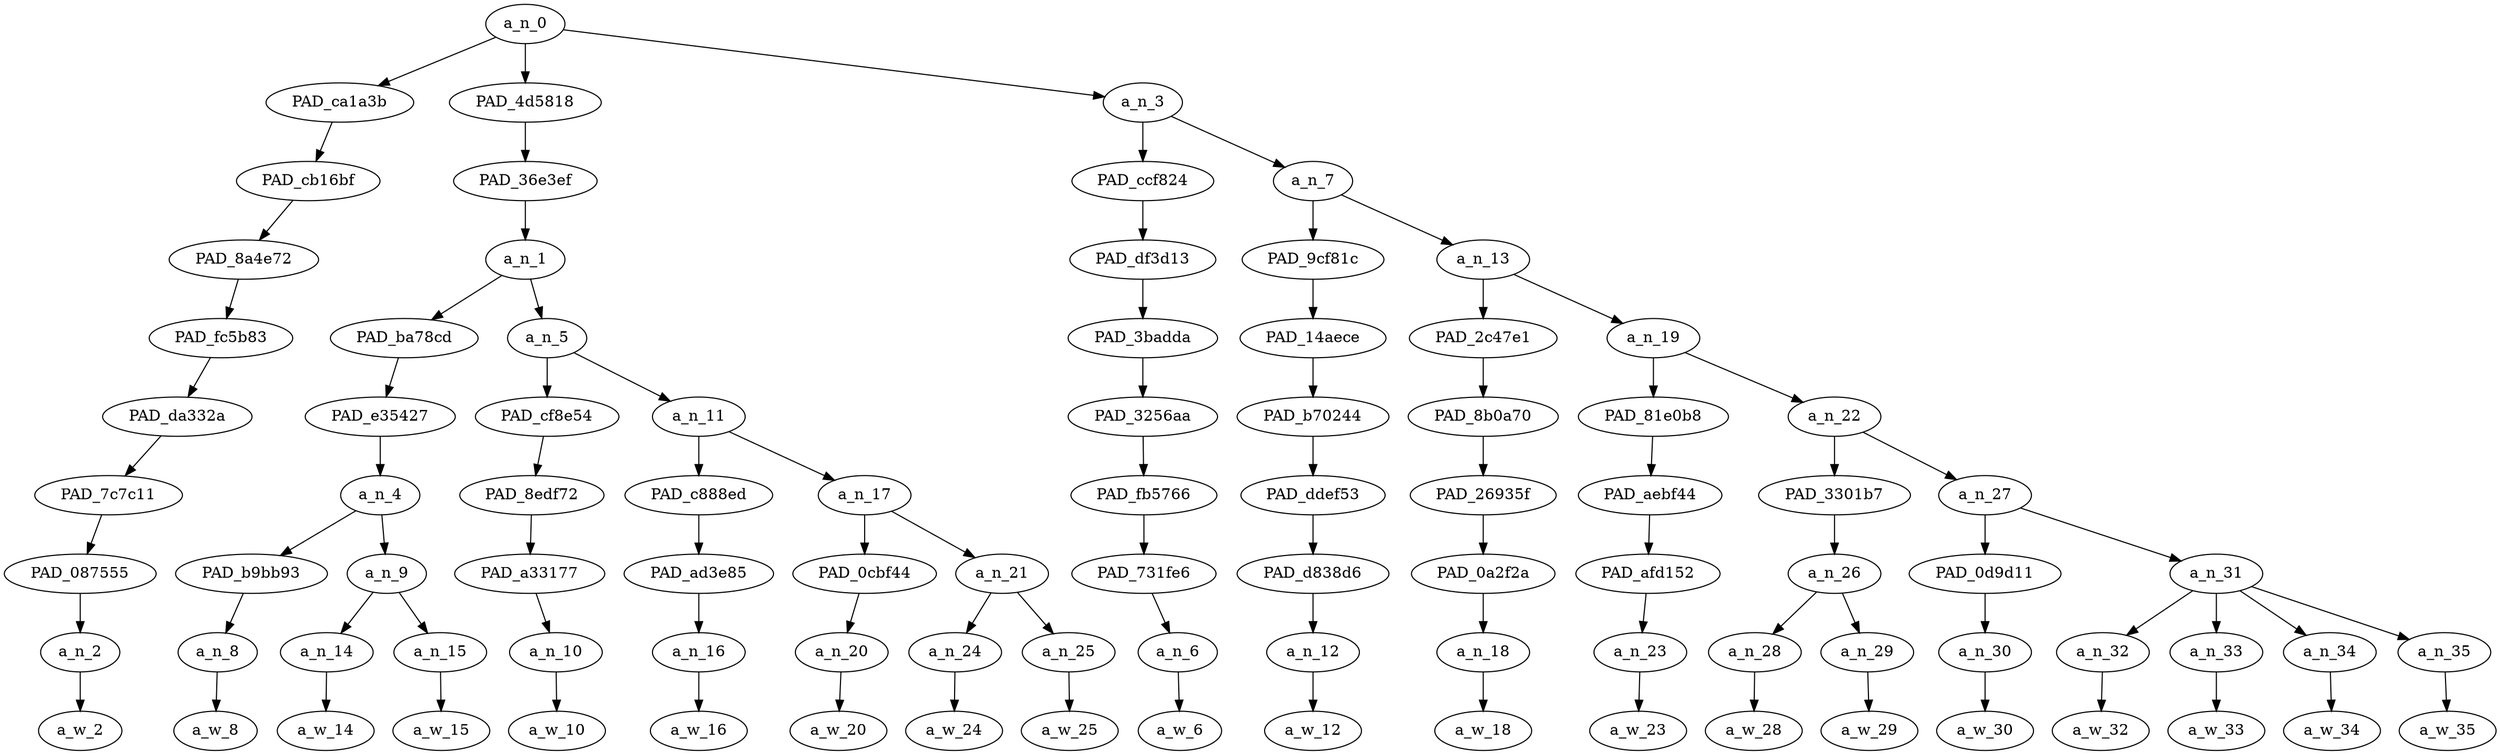 strict digraph "" {
	a_n_0	[div_dir=1,
		index=0,
		level=9,
		pos="6.924479166666667,9!",
		text_span="[0, 1, 2, 3, 4, 5, 6, 7, 8, 9, 10, 11, 12, 13, 14, 15, 16, 17, 18, 19]",
		value=1.00000001];
	PAD_ca1a3b	[div_dir=1,
		index=1,
		level=8,
		pos="8.0,8!",
		text_span="[8]",
		value=0.02420650];
	a_n_0 -> PAD_ca1a3b;
	PAD_4d5818	[div_dir=1,
		index=0,
		level=8,
		pos="2.34375,8!",
		text_span="[0, 1, 2, 3, 4, 5, 6, 7]",
		value=0.54972545];
	a_n_0 -> PAD_4d5818;
	a_n_3	[div_dir=1,
		index=2,
		level=8,
		pos="10.4296875,8!",
		text_span="[9, 10, 11, 12, 13, 14, 15, 16, 17, 18, 19]",
		value=0.42518998];
	a_n_0 -> a_n_3;
	PAD_cb16bf	[div_dir=1,
		index=1,
		level=7,
		pos="8.0,7!",
		text_span="[8]",
		value=0.02420650];
	PAD_ca1a3b -> PAD_cb16bf;
	PAD_8a4e72	[div_dir=1,
		index=1,
		level=6,
		pos="8.0,6!",
		text_span="[8]",
		value=0.02420650];
	PAD_cb16bf -> PAD_8a4e72;
	PAD_fc5b83	[div_dir=1,
		index=2,
		level=5,
		pos="8.0,5!",
		text_span="[8]",
		value=0.02420650];
	PAD_8a4e72 -> PAD_fc5b83;
	PAD_da332a	[div_dir=1,
		index=3,
		level=4,
		pos="8.0,4!",
		text_span="[8]",
		value=0.02420650];
	PAD_fc5b83 -> PAD_da332a;
	PAD_7c7c11	[div_dir=1,
		index=4,
		level=3,
		pos="8.0,3!",
		text_span="[8]",
		value=0.02420650];
	PAD_da332a -> PAD_7c7c11;
	PAD_087555	[div_dir=1,
		index=6,
		level=2,
		pos="8.0,2!",
		text_span="[8]",
		value=0.02420650];
	PAD_7c7c11 -> PAD_087555;
	a_n_2	[div_dir=1,
		index=8,
		level=1,
		pos="8.0,1!",
		text_span="[8]",
		value=0.02420650];
	PAD_087555 -> a_n_2;
	a_w_2	[div_dir=0,
		index=8,
		level=0,
		pos="8,0!",
		text_span="[8]",
		value=but];
	a_n_2 -> a_w_2;
	PAD_36e3ef	[div_dir=1,
		index=0,
		level=7,
		pos="2.34375,7!",
		text_span="[0, 1, 2, 3, 4, 5, 6, 7]",
		value=0.54972545];
	PAD_4d5818 -> PAD_36e3ef;
	a_n_1	[div_dir=1,
		index=0,
		level=6,
		pos="2.34375,6!",
		text_span="[0, 1, 2, 3, 4, 5, 6, 7]",
		value=0.54972545];
	PAD_36e3ef -> a_n_1;
	PAD_ba78cd	[div_dir=1,
		index=0,
		level=5,
		pos="0.75,5!",
		text_span="[0, 1, 2]",
		value=0.17756799];
	a_n_1 -> PAD_ba78cd;
	a_n_5	[div_dir=1,
		index=1,
		level=5,
		pos="3.9375,5!",
		text_span="[3, 4, 5, 6, 7]",
		value=0.37110628];
	a_n_1 -> a_n_5;
	PAD_e35427	[div_dir=1,
		index=0,
		level=4,
		pos="0.75,4!",
		text_span="[0, 1, 2]",
		value=0.17756799];
	PAD_ba78cd -> PAD_e35427;
	a_n_4	[div_dir=1,
		index=0,
		level=3,
		pos="0.75,3!",
		text_span="[0, 1, 2]",
		value=0.17756799];
	PAD_e35427 -> a_n_4;
	PAD_b9bb93	[div_dir=1,
		index=0,
		level=2,
		pos="0.0,2!",
		text_span="[0]",
		value=0.05917012];
	a_n_4 -> PAD_b9bb93;
	a_n_9	[div_dir=1,
		index=1,
		level=2,
		pos="1.5,2!",
		text_span="[1, 2]",
		value=0.11782952];
	a_n_4 -> a_n_9;
	a_n_8	[div_dir=1,
		index=0,
		level=1,
		pos="0.0,1!",
		text_span="[0]",
		value=0.05917012];
	PAD_b9bb93 -> a_n_8;
	a_w_8	[div_dir=0,
		index=0,
		level=0,
		pos="0,0!",
		text_span="[0]",
		value=on];
	a_n_8 -> a_w_8;
	a_n_14	[div_dir=1,
		index=1,
		level=1,
		pos="1.0,1!",
		text_span="[1]",
		value=0.05265550];
	a_n_9 -> a_n_14;
	a_n_15	[div_dir=1,
		index=2,
		level=1,
		pos="2.0,1!",
		text_span="[2]",
		value=0.06472975];
	a_n_9 -> a_n_15;
	a_w_14	[div_dir=0,
		index=1,
		level=0,
		pos="1,0!",
		text_span="[1]",
		value=god];
	a_n_14 -> a_w_14;
	a_w_15	[div_dir=0,
		index=2,
		level=0,
		pos="2,0!",
		text_span="[2]",
		value=america];
	a_n_15 -> a_w_15;
	PAD_cf8e54	[div_dir=1,
		index=1,
		level=4,
		pos="3.0,4!",
		text_span="[3]",
		value=0.03512154];
	a_n_5 -> PAD_cf8e54;
	a_n_11	[div_dir=1,
		index=2,
		level=4,
		pos="4.875,4!",
		text_span="[4, 5, 6, 7]",
		value=0.33510043];
	a_n_5 -> a_n_11;
	PAD_8edf72	[div_dir=1,
		index=1,
		level=3,
		pos="3.0,3!",
		text_span="[3]",
		value=0.03512154];
	PAD_cf8e54 -> PAD_8edf72;
	PAD_a33177	[div_dir=1,
		index=2,
		level=2,
		pos="3.0,2!",
		text_span="[3]",
		value=0.03512154];
	PAD_8edf72 -> PAD_a33177;
	a_n_10	[div_dir=1,
		index=3,
		level=1,
		pos="3.0,1!",
		text_span="[3]",
		value=0.03512154];
	PAD_a33177 -> a_n_10;
	a_w_10	[div_dir=0,
		index=3,
		level=0,
		pos="3,0!",
		text_span="[3]",
		value=be];
	a_n_10 -> a_w_10;
	PAD_c888ed	[div_dir=-1,
		index=2,
		level=3,
		pos="4.0,3!",
		text_span="[4]",
		value=0.03289485];
	a_n_11 -> PAD_c888ed;
	a_n_17	[div_dir=1,
		index=3,
		level=3,
		pos="5.75,3!",
		text_span="[5, 6, 7]",
		value=0.30127148];
	a_n_11 -> a_n_17;
	PAD_ad3e85	[div_dir=-1,
		index=3,
		level=2,
		pos="4.0,2!",
		text_span="[4]",
		value=0.03289485];
	PAD_c888ed -> PAD_ad3e85;
	a_n_16	[div_dir=-1,
		index=4,
		level=1,
		pos="4.0,1!",
		text_span="[4]",
		value=0.03289485];
	PAD_ad3e85 -> a_n_16;
	a_w_16	[div_dir=0,
		index=4,
		level=0,
		pos="4,0!",
		text_span="[4]",
		value=like];
	a_n_16 -> a_w_16;
	PAD_0cbf44	[div_dir=1,
		index=4,
		level=2,
		pos="5.0,2!",
		text_span="[5]",
		value=0.03144357];
	a_n_17 -> PAD_0cbf44;
	a_n_21	[div_dir=1,
		index=5,
		level=2,
		pos="6.5,2!",
		text_span="[6, 7]",
		value=0.26875060];
	a_n_17 -> a_n_21;
	a_n_20	[div_dir=1,
		index=5,
		level=1,
		pos="5.0,1!",
		text_span="[5]",
		value=0.03144357];
	PAD_0cbf44 -> a_n_20;
	a_w_20	[div_dir=0,
		index=5,
		level=0,
		pos="5,0!",
		text_span="[5]",
		value=i];
	a_n_20 -> a_w_20;
	a_n_24	[div_dir=1,
		index=6,
		level=1,
		pos="6.0,1!",
		text_span="[6]",
		value=0.04997064];
	a_n_21 -> a_n_24;
	a_n_25	[div_dir=1,
		index=7,
		level=1,
		pos="7.0,1!",
		text_span="[7]",
		value=0.21774492];
	a_n_21 -> a_n_25;
	a_w_24	[div_dir=0,
		index=6,
		level=0,
		pos="6,0!",
		text_span="[6]",
		value=hate];
	a_n_24 -> a_w_24;
	a_w_25	[div_dir=0,
		index=7,
		level=0,
		pos="7,0!",
		text_span="[7]",
		value=niggers];
	a_n_25 -> a_w_25;
	PAD_ccf824	[div_dir=1,
		index=2,
		level=7,
		pos="9.0,7!",
		text_span="[9]",
		value=0.02693113];
	a_n_3 -> PAD_ccf824;
	a_n_7	[div_dir=1,
		index=3,
		level=7,
		pos="11.859375,7!",
		text_span="[10, 11, 12, 13, 14, 15, 16, 17, 18, 19]",
		value=0.39802741];
	a_n_3 -> a_n_7;
	PAD_df3d13	[div_dir=1,
		index=2,
		level=6,
		pos="9.0,6!",
		text_span="[9]",
		value=0.02693113];
	PAD_ccf824 -> PAD_df3d13;
	PAD_3badda	[div_dir=1,
		index=3,
		level=5,
		pos="9.0,5!",
		text_span="[9]",
		value=0.02693113];
	PAD_df3d13 -> PAD_3badda;
	PAD_3256aa	[div_dir=1,
		index=4,
		level=4,
		pos="9.0,4!",
		text_span="[9]",
		value=0.02693113];
	PAD_3badda -> PAD_3256aa;
	PAD_fb5766	[div_dir=1,
		index=5,
		level=3,
		pos="9.0,3!",
		text_span="[9]",
		value=0.02693113];
	PAD_3256aa -> PAD_fb5766;
	PAD_731fe6	[div_dir=1,
		index=7,
		level=2,
		pos="9.0,2!",
		text_span="[9]",
		value=0.02693113];
	PAD_fb5766 -> PAD_731fe6;
	a_n_6	[div_dir=1,
		index=9,
		level=1,
		pos="9.0,1!",
		text_span="[9]",
		value=0.02693113];
	PAD_731fe6 -> a_n_6;
	a_w_6	[div_dir=0,
		index=9,
		level=0,
		pos="9,0!",
		text_span="[9]",
		value=i1];
	a_n_6 -> a_w_6;
	PAD_9cf81c	[div_dir=1,
		index=3,
		level=6,
		pos="10.0,6!",
		text_span="[10]",
		value=0.02764472];
	a_n_7 -> PAD_9cf81c;
	a_n_13	[div_dir=1,
		index=4,
		level=6,
		pos="13.71875,6!",
		text_span="[11, 12, 13, 14, 15, 16, 17, 18, 19]",
		value=0.37019069];
	a_n_7 -> a_n_13;
	PAD_14aece	[div_dir=1,
		index=4,
		level=5,
		pos="10.0,5!",
		text_span="[10]",
		value=0.02764472];
	PAD_9cf81c -> PAD_14aece;
	PAD_b70244	[div_dir=1,
		index=5,
		level=4,
		pos="10.0,4!",
		text_span="[10]",
		value=0.02764472];
	PAD_14aece -> PAD_b70244;
	PAD_ddef53	[div_dir=1,
		index=6,
		level=3,
		pos="10.0,3!",
		text_span="[10]",
		value=0.02764472];
	PAD_b70244 -> PAD_ddef53;
	PAD_d838d6	[div_dir=1,
		index=8,
		level=2,
		pos="10.0,2!",
		text_span="[10]",
		value=0.02764472];
	PAD_ddef53 -> PAD_d838d6;
	a_n_12	[div_dir=1,
		index=10,
		level=1,
		pos="10.0,1!",
		text_span="[10]",
		value=0.02764472];
	PAD_d838d6 -> a_n_12;
	a_w_12	[div_dir=0,
		index=10,
		level=0,
		pos="10,0!",
		text_span="[10]",
		value=will];
	a_n_12 -> a_w_12;
	PAD_2c47e1	[div_dir=1,
		index=5,
		level=5,
		pos="11.0,5!",
		text_span="[11]",
		value=0.02873716];
	a_n_13 -> PAD_2c47e1;
	a_n_19	[div_dir=1,
		index=6,
		level=5,
		pos="16.4375,5!",
		text_span="[12, 13, 14, 15, 16, 17, 18, 19]",
		value=0.34127556];
	a_n_13 -> a_n_19;
	PAD_8b0a70	[div_dir=1,
		index=6,
		level=4,
		pos="11.0,4!",
		text_span="[11]",
		value=0.02873716];
	PAD_2c47e1 -> PAD_8b0a70;
	PAD_26935f	[div_dir=1,
		index=7,
		level=3,
		pos="11.0,3!",
		text_span="[11]",
		value=0.02873716];
	PAD_8b0a70 -> PAD_26935f;
	PAD_0a2f2a	[div_dir=1,
		index=9,
		level=2,
		pos="11.0,2!",
		text_span="[11]",
		value=0.02873716];
	PAD_26935f -> PAD_0a2f2a;
	a_n_18	[div_dir=1,
		index=11,
		level=1,
		pos="11.0,1!",
		text_span="[11]",
		value=0.02873716];
	PAD_0a2f2a -> a_n_18;
	a_w_18	[div_dir=0,
		index=11,
		level=0,
		pos="11,0!",
		text_span="[11]",
		value=let];
	a_n_18 -> a_w_18;
	PAD_81e0b8	[div_dir=1,
		index=8,
		level=4,
		pos="19.0,4!",
		text_span="[19]",
		value=0.04441263];
	a_n_19 -> PAD_81e0b8;
	a_n_22	[div_dir=1,
		index=7,
		level=4,
		pos="13.875,4!",
		text_span="[12, 13, 14, 15, 16, 17, 18]",
		value=0.29670849];
	a_n_19 -> a_n_22;
	PAD_aebf44	[div_dir=1,
		index=10,
		level=3,
		pos="19.0,3!",
		text_span="[19]",
		value=0.04441263];
	PAD_81e0b8 -> PAD_aebf44;
	PAD_afd152	[div_dir=1,
		index=13,
		level=2,
		pos="19.0,2!",
		text_span="[19]",
		value=0.04441263];
	PAD_aebf44 -> PAD_afd152;
	a_n_23	[div_dir=1,
		index=19,
		level=1,
		pos="19.0,1!",
		text_span="[19]",
		value=0.04441263];
	PAD_afd152 -> a_n_23;
	a_w_23	[div_dir=0,
		index=19,
		level=0,
		pos="19,0!",
		text_span="[19]",
		value=upstairs];
	a_n_23 -> a_w_23;
	PAD_3301b7	[div_dir=1,
		index=8,
		level=3,
		pos="12.5,3!",
		text_span="[12, 13]",
		value=0.07564006];
	a_n_22 -> PAD_3301b7;
	a_n_27	[div_dir=1,
		index=9,
		level=3,
		pos="15.25,3!",
		text_span="[14, 15, 16, 17, 18]",
		value=0.22095253];
	a_n_22 -> a_n_27;
	a_n_26	[div_dir=1,
		index=10,
		level=2,
		pos="12.5,2!",
		text_span="[12, 13]",
		value=0.07564006];
	PAD_3301b7 -> a_n_26;
	a_n_28	[div_dir=1,
		index=12,
		level=1,
		pos="12.0,1!",
		text_span="[12]",
		value=0.02810782];
	a_n_26 -> a_n_28;
	a_n_29	[div_dir=-1,
		index=13,
		level=1,
		pos="13.0,1!",
		text_span="[13]",
		value=0.04752915];
	a_n_26 -> a_n_29;
	a_w_28	[div_dir=0,
		index=12,
		level=0,
		pos="12,0!",
		text_span="[12]",
		value=a];
	a_n_28 -> a_w_28;
	a_w_29	[div_dir=0,
		index=13,
		level=0,
		pos="13,0!",
		text_span="[13]",
		value=entity];
	a_n_29 -> a_w_29;
	PAD_0d9d11	[div_dir=1,
		index=11,
		level=2,
		pos="14.0,2!",
		text_span="[14]",
		value=0.02865546];
	a_n_27 -> PAD_0d9d11;
	a_n_31	[div_dir=1,
		index=12,
		level=2,
		pos="16.5,2!",
		text_span="[15, 16, 17, 18]",
		value=0.19216416];
	a_n_27 -> a_n_31;
	a_n_30	[div_dir=1,
		index=14,
		level=1,
		pos="14.0,1!",
		text_span="[14]",
		value=0.02865546];
	PAD_0d9d11 -> a_n_30;
	a_w_30	[div_dir=0,
		index=14,
		level=0,
		pos="14,0!",
		text_span="[14]",
		value=from];
	a_n_30 -> a_w_30;
	a_n_32	[div_dir=1,
		index=15,
		level=1,
		pos="15.0,1!",
		text_span="[15]",
		value=0.03251455];
	a_n_31 -> a_n_32;
	a_n_33	[div_dir=-1,
		index=16,
		level=1,
		pos="16.0,1!",
		text_span="[16]",
		value=0.04068027];
	a_n_31 -> a_n_33;
	a_n_34	[div_dir=-1,
		index=17,
		level=1,
		pos="17.0,1!",
		text_span="[17]",
		value=0.05777572];
	a_n_31 -> a_n_34;
	a_n_35	[div_dir=1,
		index=18,
		level=1,
		pos="18.0,1!",
		text_span="[18]",
		value=0.06110176];
	a_n_31 -> a_n_35;
	a_w_32	[div_dir=0,
		index=15,
		level=0,
		pos="15,0!",
		text_span="[15]",
		value=the];
	a_n_32 -> a_w_32;
	a_w_33	[div_dir=0,
		index=16,
		level=0,
		pos="16,0!",
		text_span="[16]",
		value=dark];
	a_n_33 -> a_w_33;
	a_w_34	[div_dir=0,
		index=17,
		level=0,
		pos="17,0!",
		text_span="[17]",
		value=realm];
	a_n_34 -> a_w_34;
	a_w_35	[div_dir=0,
		index=18,
		level=0,
		pos="18,0!",
		text_span="[18]",
		value=chill];
	a_n_35 -> a_w_35;
}
